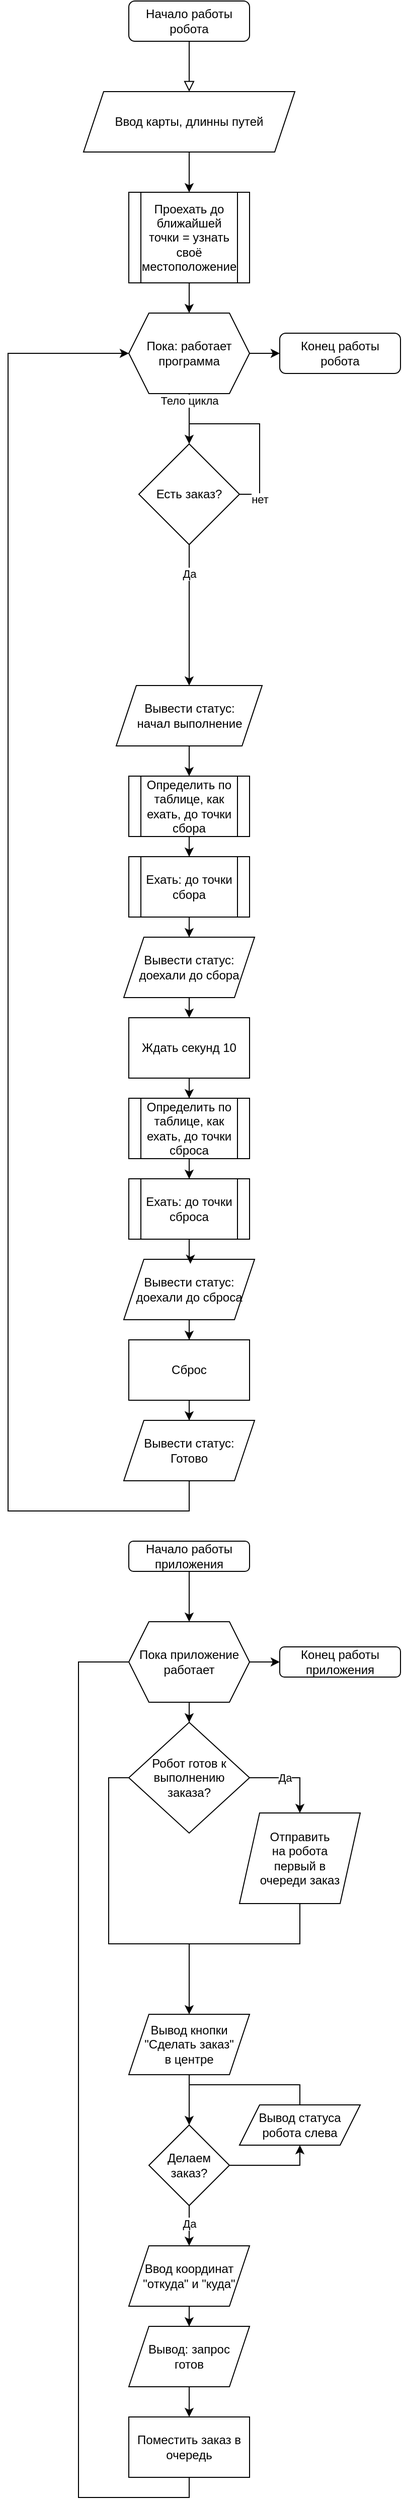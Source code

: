 <mxfile version="22.1.3" type="device">
  <diagram id="C5RBs43oDa-KdzZeNtuy" name="Page-1">
    <mxGraphModel dx="1366" dy="762" grid="1" gridSize="10" guides="1" tooltips="1" connect="1" arrows="1" fold="1" page="1" pageScale="1" pageWidth="827" pageHeight="1169" math="0" shadow="0">
      <root>
        <mxCell id="WIyWlLk6GJQsqaUBKTNV-0" />
        <mxCell id="WIyWlLk6GJQsqaUBKTNV-1" parent="WIyWlLk6GJQsqaUBKTNV-0" />
        <mxCell id="WIyWlLk6GJQsqaUBKTNV-2" value="" style="rounded=0;html=1;jettySize=auto;orthogonalLoop=1;fontSize=11;endArrow=block;endFill=0;endSize=8;strokeWidth=1;shadow=0;labelBackgroundColor=none;edgeStyle=orthogonalEdgeStyle;" parent="WIyWlLk6GJQsqaUBKTNV-1" source="WIyWlLk6GJQsqaUBKTNV-3" edge="1">
          <mxGeometry relative="1" as="geometry">
            <mxPoint x="420" y="110" as="targetPoint" />
          </mxGeometry>
        </mxCell>
        <mxCell id="WIyWlLk6GJQsqaUBKTNV-3" value="Начало работы робота" style="rounded=1;whiteSpace=wrap;html=1;fontSize=12;glass=0;strokeWidth=1;shadow=0;" parent="WIyWlLk6GJQsqaUBKTNV-1" vertex="1">
          <mxGeometry x="360" y="20" width="120" height="40" as="geometry" />
        </mxCell>
        <mxCell id="aJ7ux7aC-X-UFRYkZwZB-3" style="edgeStyle=orthogonalEdgeStyle;rounded=0;orthogonalLoop=1;jettySize=auto;html=1;entryX=0.5;entryY=0;entryDx=0;entryDy=0;" parent="WIyWlLk6GJQsqaUBKTNV-1" source="aJ7ux7aC-X-UFRYkZwZB-0" target="aJ7ux7aC-X-UFRYkZwZB-1" edge="1">
          <mxGeometry relative="1" as="geometry" />
        </mxCell>
        <mxCell id="aJ7ux7aC-X-UFRYkZwZB-0" value="Ввод карты, длинны путей" style="shape=parallelogram;perimeter=parallelogramPerimeter;whiteSpace=wrap;html=1;fixedSize=1;" parent="WIyWlLk6GJQsqaUBKTNV-1" vertex="1">
          <mxGeometry x="315" y="110" width="210" height="60" as="geometry" />
        </mxCell>
        <mxCell id="aJ7ux7aC-X-UFRYkZwZB-6" style="edgeStyle=orthogonalEdgeStyle;rounded=0;orthogonalLoop=1;jettySize=auto;html=1;entryX=0.5;entryY=0;entryDx=0;entryDy=0;exitX=0.5;exitY=1;exitDx=0;exitDy=0;" parent="WIyWlLk6GJQsqaUBKTNV-1" source="aJ7ux7aC-X-UFRYkZwZB-19" target="aJ7ux7aC-X-UFRYkZwZB-7" edge="1">
          <mxGeometry relative="1" as="geometry">
            <mxPoint x="420" y="510" as="targetPoint" />
          </mxGeometry>
        </mxCell>
        <mxCell id="aJ7ux7aC-X-UFRYkZwZB-21" value="Тело цикла" style="edgeLabel;html=1;align=center;verticalAlign=middle;resizable=0;points=[];" parent="aJ7ux7aC-X-UFRYkZwZB-6" vertex="1" connectable="0">
          <mxGeometry x="-0.237" y="1" relative="1" as="geometry">
            <mxPoint x="-1" y="-12" as="offset" />
          </mxGeometry>
        </mxCell>
        <mxCell id="aJ7ux7aC-X-UFRYkZwZB-82" style="edgeStyle=orthogonalEdgeStyle;rounded=0;orthogonalLoop=1;jettySize=auto;html=1;entryX=0.5;entryY=0;entryDx=0;entryDy=0;" parent="WIyWlLk6GJQsqaUBKTNV-1" source="aJ7ux7aC-X-UFRYkZwZB-1" target="aJ7ux7aC-X-UFRYkZwZB-19" edge="1">
          <mxGeometry relative="1" as="geometry" />
        </mxCell>
        <mxCell id="aJ7ux7aC-X-UFRYkZwZB-1" value="Проехать до ближайшей точки = узнать своё местоположение" style="shape=process;whiteSpace=wrap;html=1;backgroundOutline=1;" parent="WIyWlLk6GJQsqaUBKTNV-1" vertex="1">
          <mxGeometry x="360" y="210" width="120" height="90" as="geometry" />
        </mxCell>
        <mxCell id="aJ7ux7aC-X-UFRYkZwZB-63" style="edgeStyle=orthogonalEdgeStyle;rounded=0;orthogonalLoop=1;jettySize=auto;html=1;entryX=0.5;entryY=0;entryDx=0;entryDy=0;" parent="WIyWlLk6GJQsqaUBKTNV-1" source="aJ7ux7aC-X-UFRYkZwZB-7" target="aJ7ux7aC-X-UFRYkZwZB-86" edge="1">
          <mxGeometry relative="1" as="geometry">
            <mxPoint x="420" y="600" as="targetPoint" />
          </mxGeometry>
        </mxCell>
        <mxCell id="aJ7ux7aC-X-UFRYkZwZB-64" value="Да" style="edgeLabel;html=1;align=center;verticalAlign=middle;resizable=0;points=[];" parent="aJ7ux7aC-X-UFRYkZwZB-63" vertex="1" connectable="0">
          <mxGeometry x="-0.624" y="-2" relative="1" as="geometry">
            <mxPoint x="2" y="2" as="offset" />
          </mxGeometry>
        </mxCell>
        <mxCell id="aJ7ux7aC-X-UFRYkZwZB-70" style="edgeStyle=orthogonalEdgeStyle;rounded=0;orthogonalLoop=1;jettySize=auto;html=1;exitX=1;exitY=0.5;exitDx=0;exitDy=0;endArrow=none;endFill=0;" parent="WIyWlLk6GJQsqaUBKTNV-1" source="aJ7ux7aC-X-UFRYkZwZB-7" edge="1">
          <mxGeometry relative="1" as="geometry">
            <mxPoint x="420" y="440" as="targetPoint" />
            <Array as="points">
              <mxPoint x="490" y="510" />
              <mxPoint x="490" y="440" />
            </Array>
          </mxGeometry>
        </mxCell>
        <mxCell id="aJ7ux7aC-X-UFRYkZwZB-71" value="нет" style="edgeLabel;html=1;align=center;verticalAlign=middle;resizable=0;points=[];" parent="aJ7ux7aC-X-UFRYkZwZB-70" vertex="1" connectable="0">
          <mxGeometry x="-0.116" y="2" relative="1" as="geometry">
            <mxPoint x="2" y="55" as="offset" />
          </mxGeometry>
        </mxCell>
        <mxCell id="aJ7ux7aC-X-UFRYkZwZB-7" value="Есть заказ?" style="rhombus;whiteSpace=wrap;html=1;" parent="WIyWlLk6GJQsqaUBKTNV-1" vertex="1">
          <mxGeometry x="370" y="460" width="100" height="100" as="geometry" />
        </mxCell>
        <mxCell id="aJ7ux7aC-X-UFRYkZwZB-61" style="edgeStyle=orthogonalEdgeStyle;rounded=0;orthogonalLoop=1;jettySize=auto;html=1;entryX=0;entryY=0.5;entryDx=0;entryDy=0;" parent="WIyWlLk6GJQsqaUBKTNV-1" source="aJ7ux7aC-X-UFRYkZwZB-19" target="aJ7ux7aC-X-UFRYkZwZB-60" edge="1">
          <mxGeometry relative="1" as="geometry" />
        </mxCell>
        <mxCell id="aJ7ux7aC-X-UFRYkZwZB-19" value="Пока: работает программа" style="shape=hexagon;perimeter=hexagonPerimeter2;whiteSpace=wrap;html=1;fixedSize=1;" parent="WIyWlLk6GJQsqaUBKTNV-1" vertex="1">
          <mxGeometry x="360" y="330" width="120" height="80" as="geometry" />
        </mxCell>
        <mxCell id="aJ7ux7aC-X-UFRYkZwZB-48" style="edgeStyle=orthogonalEdgeStyle;rounded=0;orthogonalLoop=1;jettySize=auto;html=1;" parent="WIyWlLk6GJQsqaUBKTNV-1" source="aJ7ux7aC-X-UFRYkZwZB-30" target="aJ7ux7aC-X-UFRYkZwZB-34" edge="1">
          <mxGeometry relative="1" as="geometry" />
        </mxCell>
        <mxCell id="aJ7ux7aC-X-UFRYkZwZB-30" value="Определить по таблице, как ехать, до точки сбора" style="shape=process;whiteSpace=wrap;html=1;backgroundOutline=1;" parent="WIyWlLk6GJQsqaUBKTNV-1" vertex="1">
          <mxGeometry x="360" y="790" width="120" height="60" as="geometry" />
        </mxCell>
        <mxCell id="aJ7ux7aC-X-UFRYkZwZB-49" style="edgeStyle=orthogonalEdgeStyle;rounded=0;orthogonalLoop=1;jettySize=auto;html=1;" parent="WIyWlLk6GJQsqaUBKTNV-1" source="aJ7ux7aC-X-UFRYkZwZB-34" target="aJ7ux7aC-X-UFRYkZwZB-37" edge="1">
          <mxGeometry relative="1" as="geometry" />
        </mxCell>
        <mxCell id="aJ7ux7aC-X-UFRYkZwZB-34" value="Ехать: до точки сбора" style="shape=process;whiteSpace=wrap;html=1;backgroundOutline=1;" parent="WIyWlLk6GJQsqaUBKTNV-1" vertex="1">
          <mxGeometry x="360" y="870" width="120" height="60" as="geometry" />
        </mxCell>
        <mxCell id="aJ7ux7aC-X-UFRYkZwZB-46" style="edgeStyle=orthogonalEdgeStyle;rounded=0;orthogonalLoop=1;jettySize=auto;html=1;exitX=0.5;exitY=1;exitDx=0;exitDy=0;entryX=0.5;entryY=0;entryDx=0;entryDy=0;" parent="WIyWlLk6GJQsqaUBKTNV-1" source="aJ7ux7aC-X-UFRYkZwZB-37" target="aJ7ux7aC-X-UFRYkZwZB-39" edge="1">
          <mxGeometry relative="1" as="geometry" />
        </mxCell>
        <mxCell id="aJ7ux7aC-X-UFRYkZwZB-37" value="Вывести статус: доехали до сбора" style="shape=parallelogram;perimeter=parallelogramPerimeter;whiteSpace=wrap;html=1;fixedSize=1;" parent="WIyWlLk6GJQsqaUBKTNV-1" vertex="1">
          <mxGeometry x="355" y="950" width="130" height="60" as="geometry" />
        </mxCell>
        <mxCell id="aJ7ux7aC-X-UFRYkZwZB-50" style="edgeStyle=orthogonalEdgeStyle;rounded=0;orthogonalLoop=1;jettySize=auto;html=1;" parent="WIyWlLk6GJQsqaUBKTNV-1" source="aJ7ux7aC-X-UFRYkZwZB-39" target="aJ7ux7aC-X-UFRYkZwZB-42" edge="1">
          <mxGeometry relative="1" as="geometry" />
        </mxCell>
        <mxCell id="aJ7ux7aC-X-UFRYkZwZB-39" value="Ждать секунд 10" style="rounded=0;whiteSpace=wrap;html=1;" parent="WIyWlLk6GJQsqaUBKTNV-1" vertex="1">
          <mxGeometry x="360" y="1030" width="120" height="60" as="geometry" />
        </mxCell>
        <mxCell id="aJ7ux7aC-X-UFRYkZwZB-41" style="edgeStyle=orthogonalEdgeStyle;rounded=0;orthogonalLoop=1;jettySize=auto;html=1;entryX=0.5;entryY=0;entryDx=0;entryDy=0;" parent="WIyWlLk6GJQsqaUBKTNV-1" source="aJ7ux7aC-X-UFRYkZwZB-42" target="aJ7ux7aC-X-UFRYkZwZB-45" edge="1">
          <mxGeometry relative="1" as="geometry" />
        </mxCell>
        <mxCell id="aJ7ux7aC-X-UFRYkZwZB-42" value="Определить по таблице, как ехать, до точки сброса" style="shape=process;whiteSpace=wrap;html=1;backgroundOutline=1;" parent="WIyWlLk6GJQsqaUBKTNV-1" vertex="1">
          <mxGeometry x="360" y="1110" width="120" height="60" as="geometry" />
        </mxCell>
        <mxCell id="aJ7ux7aC-X-UFRYkZwZB-45" value="Ехать: до точки сброса" style="shape=process;whiteSpace=wrap;html=1;backgroundOutline=1;" parent="WIyWlLk6GJQsqaUBKTNV-1" vertex="1">
          <mxGeometry x="360" y="1190" width="120" height="60" as="geometry" />
        </mxCell>
        <mxCell id="aJ7ux7aC-X-UFRYkZwZB-56" style="edgeStyle=orthogonalEdgeStyle;rounded=0;orthogonalLoop=1;jettySize=auto;html=1;" parent="WIyWlLk6GJQsqaUBKTNV-1" source="aJ7ux7aC-X-UFRYkZwZB-51" target="aJ7ux7aC-X-UFRYkZwZB-53" edge="1">
          <mxGeometry relative="1" as="geometry" />
        </mxCell>
        <mxCell id="aJ7ux7aC-X-UFRYkZwZB-51" value="Вывести статус: доехали до сброса" style="shape=parallelogram;perimeter=parallelogramPerimeter;whiteSpace=wrap;html=1;fixedSize=1;" parent="WIyWlLk6GJQsqaUBKTNV-1" vertex="1">
          <mxGeometry x="355" y="1270" width="130" height="60" as="geometry" />
        </mxCell>
        <mxCell id="aJ7ux7aC-X-UFRYkZwZB-52" style="edgeStyle=orthogonalEdgeStyle;rounded=0;orthogonalLoop=1;jettySize=auto;html=1;entryX=0.509;entryY=0.074;entryDx=0;entryDy=0;entryPerimeter=0;" parent="WIyWlLk6GJQsqaUBKTNV-1" source="aJ7ux7aC-X-UFRYkZwZB-45" target="aJ7ux7aC-X-UFRYkZwZB-51" edge="1">
          <mxGeometry relative="1" as="geometry" />
        </mxCell>
        <mxCell id="aJ7ux7aC-X-UFRYkZwZB-58" style="edgeStyle=orthogonalEdgeStyle;rounded=0;orthogonalLoop=1;jettySize=auto;html=1;entryX=0.5;entryY=0;entryDx=0;entryDy=0;" parent="WIyWlLk6GJQsqaUBKTNV-1" source="aJ7ux7aC-X-UFRYkZwZB-53" target="aJ7ux7aC-X-UFRYkZwZB-57" edge="1">
          <mxGeometry relative="1" as="geometry" />
        </mxCell>
        <mxCell id="aJ7ux7aC-X-UFRYkZwZB-53" value="Сброс" style="rounded=0;whiteSpace=wrap;html=1;" parent="WIyWlLk6GJQsqaUBKTNV-1" vertex="1">
          <mxGeometry x="360" y="1350" width="120" height="60" as="geometry" />
        </mxCell>
        <mxCell id="aJ7ux7aC-X-UFRYkZwZB-59" style="edgeStyle=orthogonalEdgeStyle;rounded=0;orthogonalLoop=1;jettySize=auto;html=1;entryX=0;entryY=0.5;entryDx=0;entryDy=0;exitX=0.5;exitY=1;exitDx=0;exitDy=0;" parent="WIyWlLk6GJQsqaUBKTNV-1" source="aJ7ux7aC-X-UFRYkZwZB-57" target="aJ7ux7aC-X-UFRYkZwZB-19" edge="1">
          <mxGeometry relative="1" as="geometry">
            <mxPoint x="420" y="1640" as="sourcePoint" />
            <mxPoint x="115" y="410" as="targetPoint" />
            <Array as="points">
              <mxPoint x="420" y="1520" />
              <mxPoint x="240" y="1520" />
              <mxPoint x="240" y="370" />
            </Array>
          </mxGeometry>
        </mxCell>
        <mxCell id="aJ7ux7aC-X-UFRYkZwZB-57" value="Вывести статус: Готово" style="shape=parallelogram;perimeter=parallelogramPerimeter;whiteSpace=wrap;html=1;fixedSize=1;" parent="WIyWlLk6GJQsqaUBKTNV-1" vertex="1">
          <mxGeometry x="355" y="1430" width="130" height="60" as="geometry" />
        </mxCell>
        <mxCell id="aJ7ux7aC-X-UFRYkZwZB-60" value="Конец работы робота" style="rounded=1;whiteSpace=wrap;html=1;" parent="WIyWlLk6GJQsqaUBKTNV-1" vertex="1">
          <mxGeometry x="510" y="350" width="120" height="40" as="geometry" />
        </mxCell>
        <mxCell id="d0SV-odps6hGsu_K8Ccp-1" style="edgeStyle=orthogonalEdgeStyle;rounded=0;orthogonalLoop=1;jettySize=auto;html=1;entryX=0.5;entryY=0;entryDx=0;entryDy=0;" edge="1" parent="WIyWlLk6GJQsqaUBKTNV-1" source="aJ7ux7aC-X-UFRYkZwZB-84" target="d0SV-odps6hGsu_K8Ccp-17">
          <mxGeometry relative="1" as="geometry" />
        </mxCell>
        <mxCell id="aJ7ux7aC-X-UFRYkZwZB-84" value="Начало работы приложения" style="rounded=1;whiteSpace=wrap;html=1;" parent="WIyWlLk6GJQsqaUBKTNV-1" vertex="1">
          <mxGeometry x="360" y="1550" width="120" height="30" as="geometry" />
        </mxCell>
        <mxCell id="aJ7ux7aC-X-UFRYkZwZB-89" style="edgeStyle=orthogonalEdgeStyle;rounded=0;orthogonalLoop=1;jettySize=auto;html=1;entryX=0.5;entryY=0;entryDx=0;entryDy=0;" parent="WIyWlLk6GJQsqaUBKTNV-1" source="aJ7ux7aC-X-UFRYkZwZB-86" target="aJ7ux7aC-X-UFRYkZwZB-30" edge="1">
          <mxGeometry relative="1" as="geometry" />
        </mxCell>
        <mxCell id="aJ7ux7aC-X-UFRYkZwZB-86" value="Вывести статус: &lt;br&gt;начал выполнение" style="shape=parallelogram;perimeter=parallelogramPerimeter;whiteSpace=wrap;html=1;fixedSize=1;" parent="WIyWlLk6GJQsqaUBKTNV-1" vertex="1">
          <mxGeometry x="347.5" y="700" width="145" height="60" as="geometry" />
        </mxCell>
        <mxCell id="d0SV-odps6hGsu_K8Ccp-28" style="edgeStyle=orthogonalEdgeStyle;rounded=0;orthogonalLoop=1;jettySize=auto;html=1;entryX=0.5;entryY=0;entryDx=0;entryDy=0;" edge="1" parent="WIyWlLk6GJQsqaUBKTNV-1" source="d0SV-odps6hGsu_K8Ccp-4" target="d0SV-odps6hGsu_K8Ccp-6">
          <mxGeometry relative="1" as="geometry" />
        </mxCell>
        <mxCell id="d0SV-odps6hGsu_K8Ccp-4" value="Вывод кнопки &quot;Сделать заказ&quot;&lt;br&gt;в центре" style="shape=parallelogram;perimeter=parallelogramPerimeter;whiteSpace=wrap;html=1;fixedSize=1;" vertex="1" parent="WIyWlLk6GJQsqaUBKTNV-1">
          <mxGeometry x="360" y="2020" width="120" height="60" as="geometry" />
        </mxCell>
        <mxCell id="d0SV-odps6hGsu_K8Ccp-9" style="edgeStyle=orthogonalEdgeStyle;rounded=0;orthogonalLoop=1;jettySize=auto;html=1;entryX=0.5;entryY=0;entryDx=0;entryDy=0;" edge="1" parent="WIyWlLk6GJQsqaUBKTNV-1" source="d0SV-odps6hGsu_K8Ccp-6" target="d0SV-odps6hGsu_K8Ccp-8">
          <mxGeometry relative="1" as="geometry" />
        </mxCell>
        <mxCell id="d0SV-odps6hGsu_K8Ccp-10" value="Да" style="edgeLabel;html=1;align=center;verticalAlign=middle;resizable=0;points=[];" vertex="1" connectable="0" parent="d0SV-odps6hGsu_K8Ccp-9">
          <mxGeometry x="-0.1" relative="1" as="geometry">
            <mxPoint as="offset" />
          </mxGeometry>
        </mxCell>
        <mxCell id="d0SV-odps6hGsu_K8Ccp-26" style="edgeStyle=orthogonalEdgeStyle;rounded=0;orthogonalLoop=1;jettySize=auto;html=1;entryX=0.5;entryY=1;entryDx=0;entryDy=0;" edge="1" parent="WIyWlLk6GJQsqaUBKTNV-1" source="d0SV-odps6hGsu_K8Ccp-6" target="d0SV-odps6hGsu_K8Ccp-25">
          <mxGeometry relative="1" as="geometry" />
        </mxCell>
        <mxCell id="d0SV-odps6hGsu_K8Ccp-6" value="Делаем заказ?" style="rhombus;whiteSpace=wrap;html=1;" vertex="1" parent="WIyWlLk6GJQsqaUBKTNV-1">
          <mxGeometry x="380" y="2130" width="80" height="80" as="geometry" />
        </mxCell>
        <mxCell id="d0SV-odps6hGsu_K8Ccp-12" style="edgeStyle=orthogonalEdgeStyle;rounded=0;orthogonalLoop=1;jettySize=auto;html=1;" edge="1" parent="WIyWlLk6GJQsqaUBKTNV-1" source="d0SV-odps6hGsu_K8Ccp-8" target="d0SV-odps6hGsu_K8Ccp-13">
          <mxGeometry relative="1" as="geometry">
            <mxPoint x="420" y="2150" as="targetPoint" />
          </mxGeometry>
        </mxCell>
        <mxCell id="d0SV-odps6hGsu_K8Ccp-8" value="Ввод координат &quot;откуда&quot; и &quot;куда&quot;" style="shape=parallelogram;perimeter=parallelogramPerimeter;whiteSpace=wrap;html=1;fixedSize=1;" vertex="1" parent="WIyWlLk6GJQsqaUBKTNV-1">
          <mxGeometry x="360" y="2250" width="120" height="60" as="geometry" />
        </mxCell>
        <mxCell id="d0SV-odps6hGsu_K8Ccp-15" style="edgeStyle=orthogonalEdgeStyle;rounded=0;orthogonalLoop=1;jettySize=auto;html=1;exitX=0.5;exitY=1;exitDx=0;exitDy=0;endArrow=none;endFill=0;entryX=0;entryY=0.5;entryDx=0;entryDy=0;" edge="1" parent="WIyWlLk6GJQsqaUBKTNV-1" source="d0SV-odps6hGsu_K8Ccp-36" target="d0SV-odps6hGsu_K8Ccp-17">
          <mxGeometry relative="1" as="geometry">
            <mxPoint x="420" y="2000" as="targetPoint" />
            <mxPoint x="158.95" y="2620" as="sourcePoint" />
            <Array as="points">
              <mxPoint x="420" y="2500" />
              <mxPoint x="310" y="2500" />
              <mxPoint x="310" y="1670" />
            </Array>
          </mxGeometry>
        </mxCell>
        <mxCell id="d0SV-odps6hGsu_K8Ccp-37" style="edgeStyle=orthogonalEdgeStyle;rounded=0;orthogonalLoop=1;jettySize=auto;html=1;entryX=0.5;entryY=0;entryDx=0;entryDy=0;" edge="1" parent="WIyWlLk6GJQsqaUBKTNV-1" source="d0SV-odps6hGsu_K8Ccp-13" target="d0SV-odps6hGsu_K8Ccp-36">
          <mxGeometry relative="1" as="geometry" />
        </mxCell>
        <mxCell id="d0SV-odps6hGsu_K8Ccp-13" value="Вывод: запрос &lt;br&gt;готов" style="shape=parallelogram;perimeter=parallelogramPerimeter;whiteSpace=wrap;html=1;fixedSize=1;" vertex="1" parent="WIyWlLk6GJQsqaUBKTNV-1">
          <mxGeometry x="360" y="2330" width="120" height="60" as="geometry" />
        </mxCell>
        <mxCell id="d0SV-odps6hGsu_K8Ccp-35" style="edgeStyle=orthogonalEdgeStyle;rounded=0;orthogonalLoop=1;jettySize=auto;html=1;entryX=0.5;entryY=0;entryDx=0;entryDy=0;exitX=0.5;exitY=1;exitDx=0;exitDy=0;" edge="1" parent="WIyWlLk6GJQsqaUBKTNV-1" source="d0SV-odps6hGsu_K8Ccp-40" target="d0SV-odps6hGsu_K8Ccp-4">
          <mxGeometry relative="1" as="geometry">
            <mxPoint x="420" y="1980" as="sourcePoint" />
            <Array as="points">
              <mxPoint x="530" y="1950" />
              <mxPoint x="420" y="1950" />
            </Array>
          </mxGeometry>
        </mxCell>
        <mxCell id="d0SV-odps6hGsu_K8Ccp-39" style="edgeStyle=orthogonalEdgeStyle;rounded=0;orthogonalLoop=1;jettySize=auto;html=1;entryX=0.5;entryY=0;entryDx=0;entryDy=0;" edge="1" parent="WIyWlLk6GJQsqaUBKTNV-1" source="d0SV-odps6hGsu_K8Ccp-17" target="d0SV-odps6hGsu_K8Ccp-38">
          <mxGeometry relative="1" as="geometry" />
        </mxCell>
        <mxCell id="d0SV-odps6hGsu_K8Ccp-17" value="Пока приложение работает" style="shape=hexagon;perimeter=hexagonPerimeter2;whiteSpace=wrap;html=1;fixedSize=1;" vertex="1" parent="WIyWlLk6GJQsqaUBKTNV-1">
          <mxGeometry x="360" y="1630" width="120" height="80" as="geometry" />
        </mxCell>
        <mxCell id="d0SV-odps6hGsu_K8Ccp-23" value="Конец работы приложения" style="rounded=1;whiteSpace=wrap;html=1;" vertex="1" parent="WIyWlLk6GJQsqaUBKTNV-1">
          <mxGeometry x="510" y="1655" width="120" height="30" as="geometry" />
        </mxCell>
        <mxCell id="d0SV-odps6hGsu_K8Ccp-24" style="edgeStyle=orthogonalEdgeStyle;rounded=0;orthogonalLoop=1;jettySize=auto;html=1;entryX=0;entryY=0.5;entryDx=0;entryDy=0;" edge="1" parent="WIyWlLk6GJQsqaUBKTNV-1" source="d0SV-odps6hGsu_K8Ccp-17" target="d0SV-odps6hGsu_K8Ccp-23">
          <mxGeometry relative="1" as="geometry" />
        </mxCell>
        <mxCell id="d0SV-odps6hGsu_K8Ccp-27" style="edgeStyle=orthogonalEdgeStyle;rounded=0;orthogonalLoop=1;jettySize=auto;html=1;endArrow=none;endFill=0;" edge="1" parent="WIyWlLk6GJQsqaUBKTNV-1" source="d0SV-odps6hGsu_K8Ccp-25">
          <mxGeometry relative="1" as="geometry">
            <mxPoint x="420" y="2090" as="targetPoint" />
            <Array as="points">
              <mxPoint x="530" y="2090" />
            </Array>
          </mxGeometry>
        </mxCell>
        <mxCell id="d0SV-odps6hGsu_K8Ccp-25" value="Вывод статуса &lt;br&gt;робота слева" style="shape=parallelogram;perimeter=parallelogramPerimeter;whiteSpace=wrap;html=1;fixedSize=1;" vertex="1" parent="WIyWlLk6GJQsqaUBKTNV-1">
          <mxGeometry x="470" y="2110" width="120" height="40" as="geometry" />
        </mxCell>
        <mxCell id="d0SV-odps6hGsu_K8Ccp-36" value="Поместить заказ в очередь" style="rounded=0;whiteSpace=wrap;html=1;" vertex="1" parent="WIyWlLk6GJQsqaUBKTNV-1">
          <mxGeometry x="360" y="2420" width="120" height="60" as="geometry" />
        </mxCell>
        <mxCell id="d0SV-odps6hGsu_K8Ccp-44" style="edgeStyle=orthogonalEdgeStyle;rounded=0;orthogonalLoop=1;jettySize=auto;html=1;entryX=0.5;entryY=0;entryDx=0;entryDy=0;" edge="1" parent="WIyWlLk6GJQsqaUBKTNV-1" source="d0SV-odps6hGsu_K8Ccp-38" target="d0SV-odps6hGsu_K8Ccp-40">
          <mxGeometry relative="1" as="geometry">
            <Array as="points">
              <mxPoint x="530" y="1785" />
            </Array>
          </mxGeometry>
        </mxCell>
        <mxCell id="d0SV-odps6hGsu_K8Ccp-45" value="Да" style="edgeLabel;html=1;align=center;verticalAlign=middle;resizable=0;points=[];" vertex="1" connectable="0" parent="d0SV-odps6hGsu_K8Ccp-44">
          <mxGeometry x="-0.19" relative="1" as="geometry">
            <mxPoint as="offset" />
          </mxGeometry>
        </mxCell>
        <mxCell id="d0SV-odps6hGsu_K8Ccp-46" style="edgeStyle=orthogonalEdgeStyle;rounded=0;orthogonalLoop=1;jettySize=auto;html=1;exitX=0;exitY=0.5;exitDx=0;exitDy=0;endArrow=none;endFill=0;" edge="1" parent="WIyWlLk6GJQsqaUBKTNV-1" source="d0SV-odps6hGsu_K8Ccp-38">
          <mxGeometry relative="1" as="geometry">
            <mxPoint x="420.0" y="1950" as="targetPoint" />
            <Array as="points">
              <mxPoint x="340" y="1785" />
              <mxPoint x="340" y="1950" />
            </Array>
          </mxGeometry>
        </mxCell>
        <mxCell id="d0SV-odps6hGsu_K8Ccp-38" value="Робот готов к выполнению &lt;br&gt;заказа?" style="rhombus;whiteSpace=wrap;html=1;" vertex="1" parent="WIyWlLk6GJQsqaUBKTNV-1">
          <mxGeometry x="360" y="1730" width="120" height="110" as="geometry" />
        </mxCell>
        <mxCell id="d0SV-odps6hGsu_K8Ccp-40" value="Отправить &lt;br&gt;на робота &lt;br&gt;первый в &lt;br&gt;очереди заказ" style="shape=parallelogram;perimeter=parallelogramPerimeter;whiteSpace=wrap;html=1;fixedSize=1;" vertex="1" parent="WIyWlLk6GJQsqaUBKTNV-1">
          <mxGeometry x="470" y="1820" width="120" height="90" as="geometry" />
        </mxCell>
      </root>
    </mxGraphModel>
  </diagram>
</mxfile>
